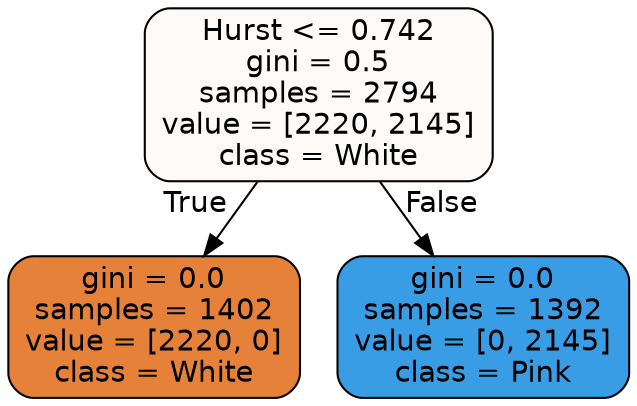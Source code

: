 digraph Tree {
node [shape=box, style="filled, rounded", color="black", fontname=helvetica] ;
edge [fontname=helvetica] ;
0 [label="Hurst <= 0.742\ngini = 0.5\nsamples = 2794\nvalue = [2220, 2145]\nclass = White", fillcolor="#e5813909"] ;
1 [label="gini = 0.0\nsamples = 1402\nvalue = [2220, 0]\nclass = White", fillcolor="#e58139ff"] ;
0 -> 1 [labeldistance=2.5, labelangle=45, headlabel="True"] ;
2 [label="gini = 0.0\nsamples = 1392\nvalue = [0, 2145]\nclass = Pink", fillcolor="#399de5ff"] ;
0 -> 2 [labeldistance=2.5, labelangle=-45, headlabel="False"] ;
}